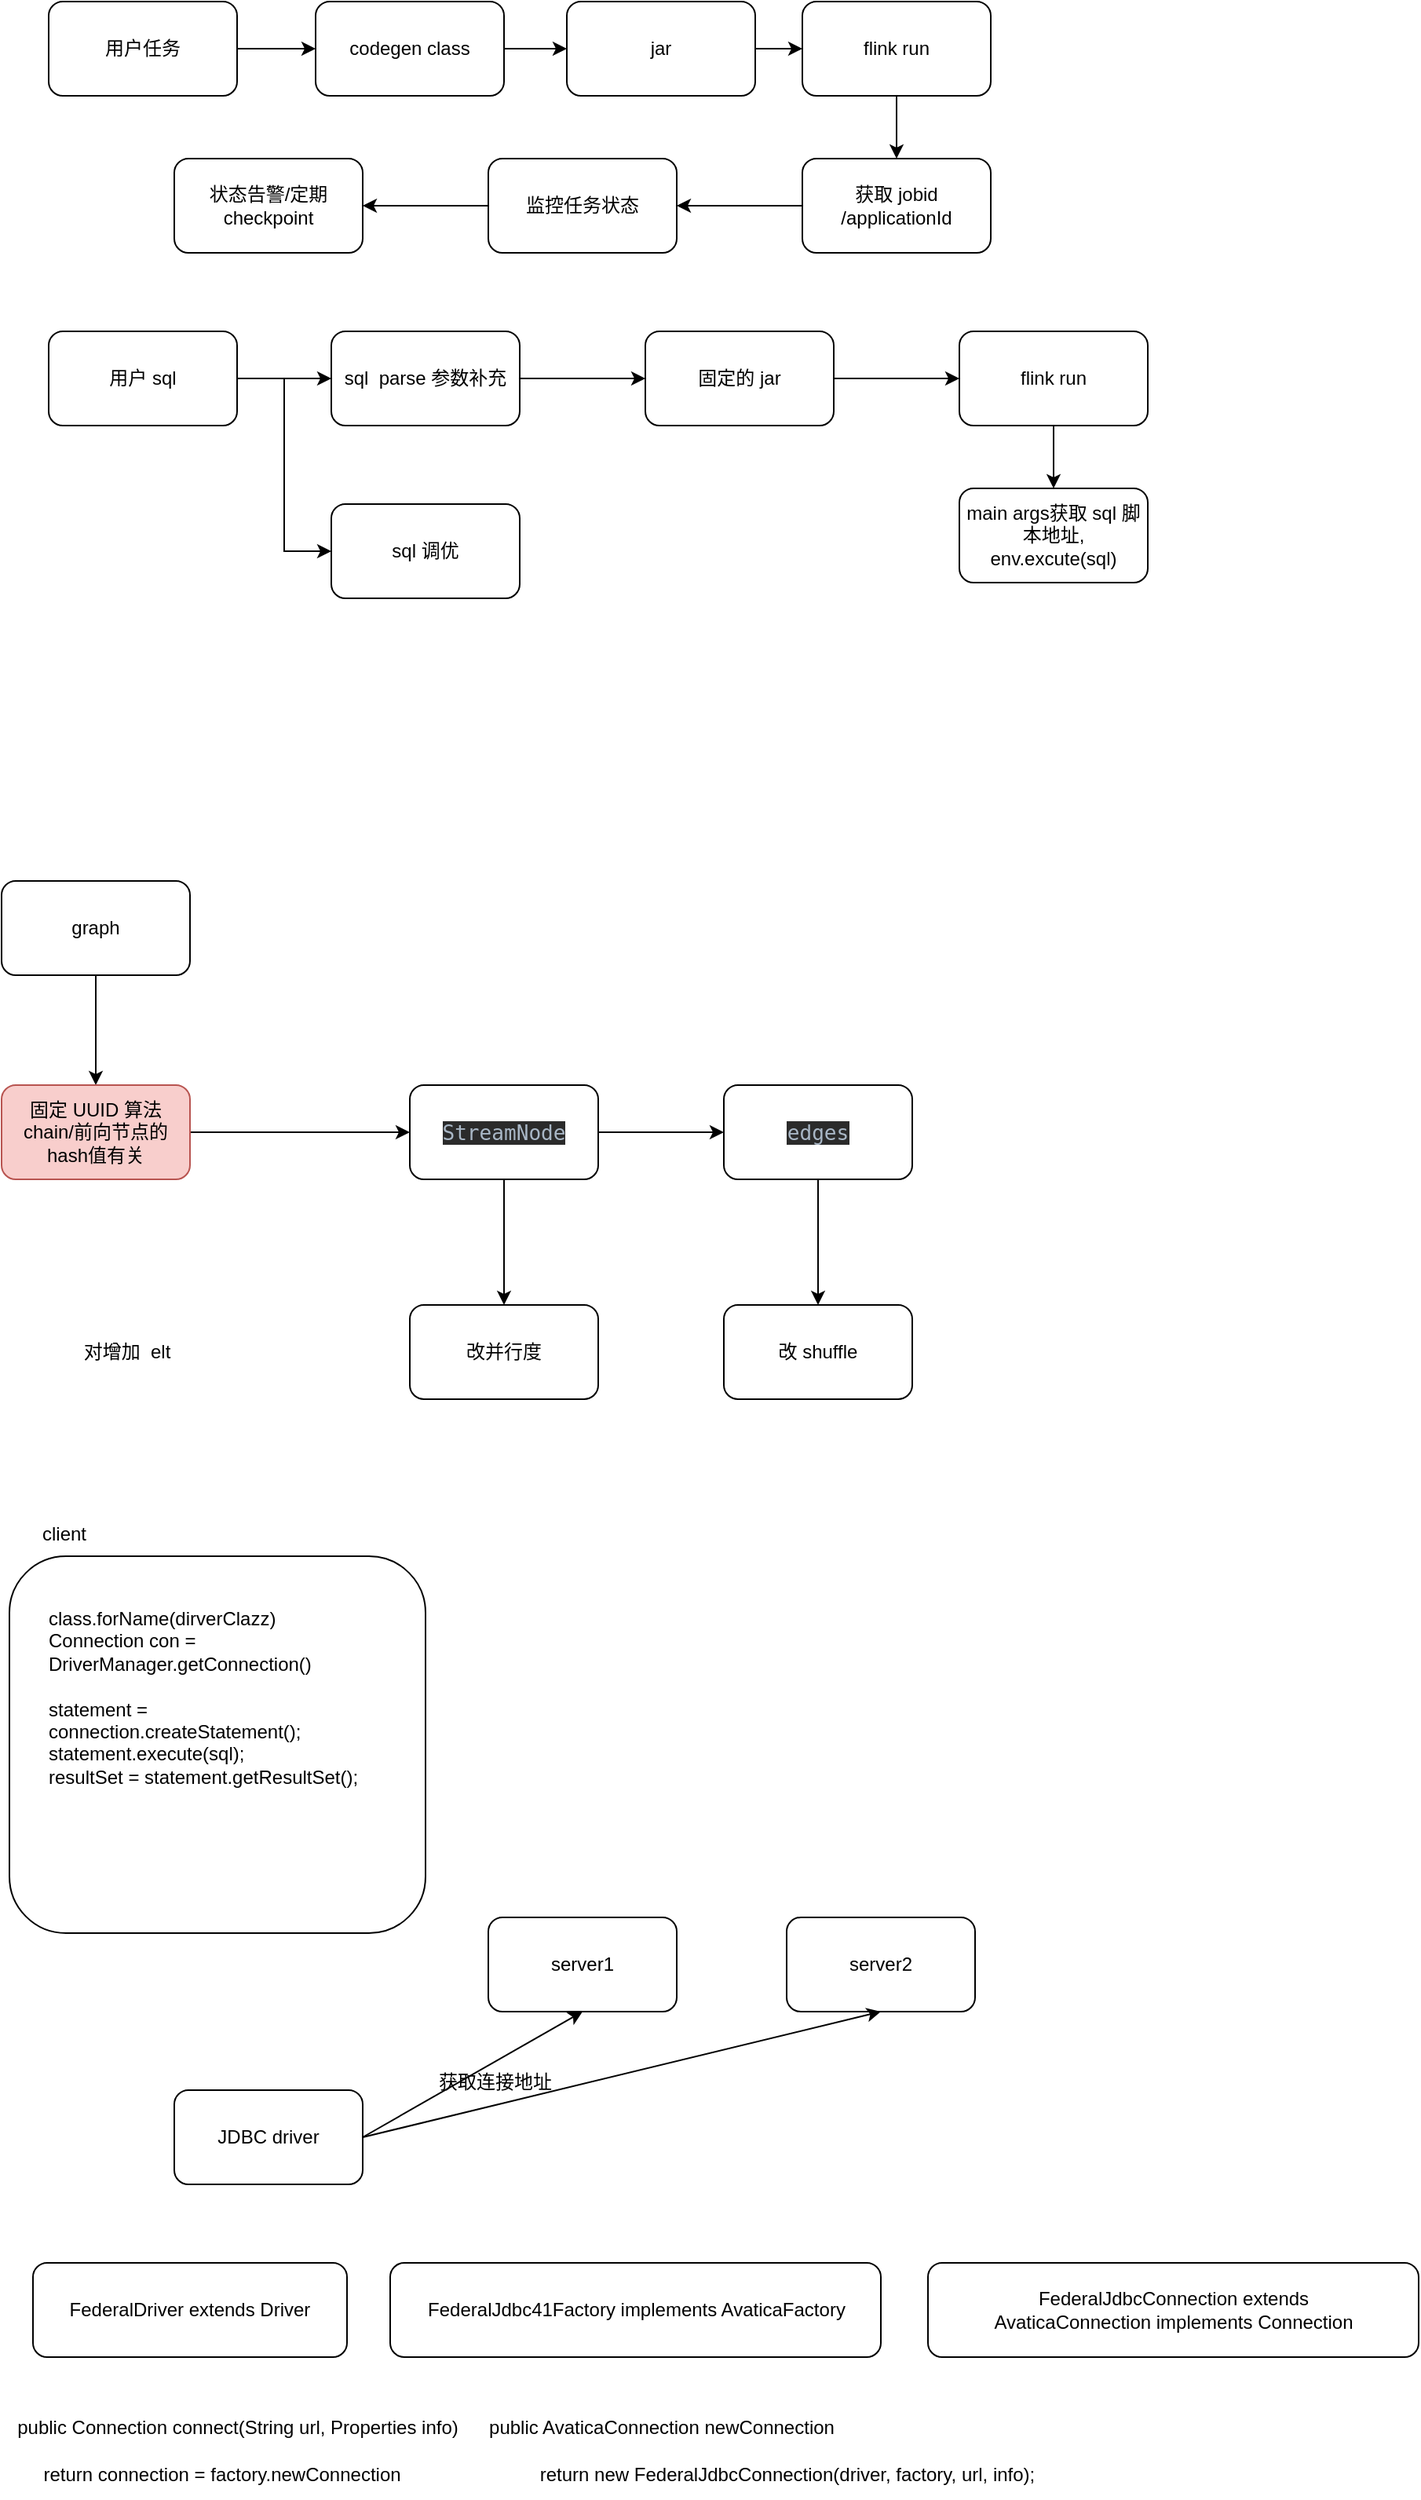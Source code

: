 <mxfile version="23.1.6" type="github">
  <diagram name="Page-1" id="8pTvr2u8eSxearsXrvaI">
    <mxGraphModel dx="1140" dy="728" grid="1" gridSize="10" guides="1" tooltips="1" connect="1" arrows="1" fold="1" page="1" pageScale="1" pageWidth="827" pageHeight="1169" math="0" shadow="0">
      <root>
        <mxCell id="0" />
        <mxCell id="1" parent="0" />
        <mxCell id="wo7xG17hLIhDxEqsaRnj-3" value="" style="edgeStyle=orthogonalEdgeStyle;rounded=0;orthogonalLoop=1;jettySize=auto;html=1;" edge="1" parent="1" source="wo7xG17hLIhDxEqsaRnj-1" target="wo7xG17hLIhDxEqsaRnj-2">
          <mxGeometry relative="1" as="geometry" />
        </mxCell>
        <mxCell id="wo7xG17hLIhDxEqsaRnj-1" value="用户任务" style="rounded=1;whiteSpace=wrap;html=1;" vertex="1" parent="1">
          <mxGeometry x="60" y="120" width="120" height="60" as="geometry" />
        </mxCell>
        <mxCell id="wo7xG17hLIhDxEqsaRnj-5" value="" style="edgeStyle=orthogonalEdgeStyle;rounded=0;orthogonalLoop=1;jettySize=auto;html=1;" edge="1" parent="1" source="wo7xG17hLIhDxEqsaRnj-2" target="wo7xG17hLIhDxEqsaRnj-4">
          <mxGeometry relative="1" as="geometry" />
        </mxCell>
        <mxCell id="wo7xG17hLIhDxEqsaRnj-2" value="codegen class" style="rounded=1;whiteSpace=wrap;html=1;" vertex="1" parent="1">
          <mxGeometry x="230" y="120" width="120" height="60" as="geometry" />
        </mxCell>
        <mxCell id="wo7xG17hLIhDxEqsaRnj-8" value="" style="edgeStyle=orthogonalEdgeStyle;rounded=0;orthogonalLoop=1;jettySize=auto;html=1;" edge="1" parent="1" source="wo7xG17hLIhDxEqsaRnj-4" target="wo7xG17hLIhDxEqsaRnj-7">
          <mxGeometry relative="1" as="geometry" />
        </mxCell>
        <mxCell id="wo7xG17hLIhDxEqsaRnj-4" value="jar" style="whiteSpace=wrap;html=1;rounded=1;" vertex="1" parent="1">
          <mxGeometry x="390" y="120" width="120" height="60" as="geometry" />
        </mxCell>
        <mxCell id="wo7xG17hLIhDxEqsaRnj-11" value="" style="edgeStyle=orthogonalEdgeStyle;rounded=0;orthogonalLoop=1;jettySize=auto;html=1;" edge="1" parent="1" source="wo7xG17hLIhDxEqsaRnj-7" target="wo7xG17hLIhDxEqsaRnj-10">
          <mxGeometry relative="1" as="geometry" />
        </mxCell>
        <mxCell id="wo7xG17hLIhDxEqsaRnj-7" value="flink run" style="whiteSpace=wrap;html=1;rounded=1;" vertex="1" parent="1">
          <mxGeometry x="540" y="120" width="120" height="60" as="geometry" />
        </mxCell>
        <mxCell id="wo7xG17hLIhDxEqsaRnj-14" value="" style="edgeStyle=orthogonalEdgeStyle;rounded=0;orthogonalLoop=1;jettySize=auto;html=1;" edge="1" parent="1" source="wo7xG17hLIhDxEqsaRnj-10" target="wo7xG17hLIhDxEqsaRnj-13">
          <mxGeometry relative="1" as="geometry" />
        </mxCell>
        <mxCell id="wo7xG17hLIhDxEqsaRnj-10" value="获取 jobid /applicationId" style="whiteSpace=wrap;html=1;rounded=1;" vertex="1" parent="1">
          <mxGeometry x="540" y="220" width="120" height="60" as="geometry" />
        </mxCell>
        <mxCell id="wo7xG17hLIhDxEqsaRnj-16" value="" style="edgeStyle=orthogonalEdgeStyle;rounded=0;orthogonalLoop=1;jettySize=auto;html=1;" edge="1" parent="1" source="wo7xG17hLIhDxEqsaRnj-13" target="wo7xG17hLIhDxEqsaRnj-15">
          <mxGeometry relative="1" as="geometry" />
        </mxCell>
        <mxCell id="wo7xG17hLIhDxEqsaRnj-13" value="监控任务状态" style="whiteSpace=wrap;html=1;rounded=1;" vertex="1" parent="1">
          <mxGeometry x="340" y="220" width="120" height="60" as="geometry" />
        </mxCell>
        <mxCell id="wo7xG17hLIhDxEqsaRnj-15" value="状态告警/定期 checkpoint" style="whiteSpace=wrap;html=1;rounded=1;" vertex="1" parent="1">
          <mxGeometry x="140" y="220" width="120" height="60" as="geometry" />
        </mxCell>
        <mxCell id="wo7xG17hLIhDxEqsaRnj-19" value="" style="edgeStyle=orthogonalEdgeStyle;rounded=0;orthogonalLoop=1;jettySize=auto;html=1;" edge="1" parent="1" source="wo7xG17hLIhDxEqsaRnj-17" target="wo7xG17hLIhDxEqsaRnj-18">
          <mxGeometry relative="1" as="geometry" />
        </mxCell>
        <mxCell id="wo7xG17hLIhDxEqsaRnj-28" style="edgeStyle=orthogonalEdgeStyle;rounded=0;orthogonalLoop=1;jettySize=auto;html=1;entryX=0;entryY=0.5;entryDx=0;entryDy=0;" edge="1" parent="1" source="wo7xG17hLIhDxEqsaRnj-17" target="wo7xG17hLIhDxEqsaRnj-26">
          <mxGeometry relative="1" as="geometry" />
        </mxCell>
        <mxCell id="wo7xG17hLIhDxEqsaRnj-17" value="用户 sql" style="rounded=1;whiteSpace=wrap;html=1;" vertex="1" parent="1">
          <mxGeometry x="60" y="330" width="120" height="60" as="geometry" />
        </mxCell>
        <mxCell id="wo7xG17hLIhDxEqsaRnj-21" value="" style="edgeStyle=orthogonalEdgeStyle;rounded=0;orthogonalLoop=1;jettySize=auto;html=1;" edge="1" parent="1" source="wo7xG17hLIhDxEqsaRnj-18" target="wo7xG17hLIhDxEqsaRnj-20">
          <mxGeometry relative="1" as="geometry" />
        </mxCell>
        <mxCell id="wo7xG17hLIhDxEqsaRnj-18" value="sql&amp;nbsp; parse 参数补充" style="whiteSpace=wrap;html=1;rounded=1;" vertex="1" parent="1">
          <mxGeometry x="240" y="330" width="120" height="60" as="geometry" />
        </mxCell>
        <mxCell id="wo7xG17hLIhDxEqsaRnj-23" value="" style="edgeStyle=orthogonalEdgeStyle;rounded=0;orthogonalLoop=1;jettySize=auto;html=1;" edge="1" parent="1" source="wo7xG17hLIhDxEqsaRnj-20" target="wo7xG17hLIhDxEqsaRnj-22">
          <mxGeometry relative="1" as="geometry" />
        </mxCell>
        <mxCell id="wo7xG17hLIhDxEqsaRnj-20" value="固定的 jar" style="whiteSpace=wrap;html=1;rounded=1;" vertex="1" parent="1">
          <mxGeometry x="440" y="330" width="120" height="60" as="geometry" />
        </mxCell>
        <mxCell id="wo7xG17hLIhDxEqsaRnj-25" value="" style="edgeStyle=orthogonalEdgeStyle;rounded=0;orthogonalLoop=1;jettySize=auto;html=1;" edge="1" parent="1" source="wo7xG17hLIhDxEqsaRnj-22" target="wo7xG17hLIhDxEqsaRnj-24">
          <mxGeometry relative="1" as="geometry" />
        </mxCell>
        <mxCell id="wo7xG17hLIhDxEqsaRnj-22" value="flink run" style="whiteSpace=wrap;html=1;rounded=1;" vertex="1" parent="1">
          <mxGeometry x="640" y="330" width="120" height="60" as="geometry" />
        </mxCell>
        <mxCell id="wo7xG17hLIhDxEqsaRnj-24" value="main args获取 sql 脚本地址, env.excute(sql)" style="whiteSpace=wrap;html=1;rounded=1;" vertex="1" parent="1">
          <mxGeometry x="640" y="430" width="120" height="60" as="geometry" />
        </mxCell>
        <mxCell id="wo7xG17hLIhDxEqsaRnj-26" value="sql 调优" style="rounded=1;whiteSpace=wrap;html=1;" vertex="1" parent="1">
          <mxGeometry x="240" y="440" width="120" height="60" as="geometry" />
        </mxCell>
        <mxCell id="wo7xG17hLIhDxEqsaRnj-41" value="" style="edgeStyle=orthogonalEdgeStyle;rounded=0;orthogonalLoop=1;jettySize=auto;html=1;" edge="1" parent="1" source="wo7xG17hLIhDxEqsaRnj-29" target="wo7xG17hLIhDxEqsaRnj-40">
          <mxGeometry relative="1" as="geometry" />
        </mxCell>
        <mxCell id="wo7xG17hLIhDxEqsaRnj-29" value="graph" style="rounded=1;whiteSpace=wrap;html=1;" vertex="1" parent="1">
          <mxGeometry x="30" y="680" width="120" height="60" as="geometry" />
        </mxCell>
        <mxCell id="wo7xG17hLIhDxEqsaRnj-34" value="" style="edgeStyle=orthogonalEdgeStyle;rounded=0;orthogonalLoop=1;jettySize=auto;html=1;" edge="1" parent="1" source="wo7xG17hLIhDxEqsaRnj-31" target="wo7xG17hLIhDxEqsaRnj-33">
          <mxGeometry relative="1" as="geometry" />
        </mxCell>
        <mxCell id="wo7xG17hLIhDxEqsaRnj-36" value="" style="edgeStyle=orthogonalEdgeStyle;rounded=0;orthogonalLoop=1;jettySize=auto;html=1;" edge="1" parent="1" source="wo7xG17hLIhDxEqsaRnj-31" target="wo7xG17hLIhDxEqsaRnj-35">
          <mxGeometry relative="1" as="geometry" />
        </mxCell>
        <mxCell id="wo7xG17hLIhDxEqsaRnj-31" value="&lt;div style=&quot;background-color:#2b2b2b;color:#a9b7c6&quot;&gt;&lt;pre style=&quot;font-family:&#39;JetBrains Mono&#39;,monospace;font-size:9.8pt;&quot;&gt;StreamNode&lt;/pre&gt;&lt;/div&gt;" style="whiteSpace=wrap;html=1;rounded=1;" vertex="1" parent="1">
          <mxGeometry x="290" y="810" width="120" height="60" as="geometry" />
        </mxCell>
        <mxCell id="wo7xG17hLIhDxEqsaRnj-38" value="" style="edgeStyle=orthogonalEdgeStyle;rounded=0;orthogonalLoop=1;jettySize=auto;html=1;" edge="1" parent="1" source="wo7xG17hLIhDxEqsaRnj-33" target="wo7xG17hLIhDxEqsaRnj-37">
          <mxGeometry relative="1" as="geometry" />
        </mxCell>
        <mxCell id="wo7xG17hLIhDxEqsaRnj-33" value="&lt;div style=&quot;background-color:#2b2b2b;color:#a9b7c6&quot;&gt;&lt;pre style=&quot;font-family:&#39;JetBrains Mono&#39;,monospace;font-size:9.8pt;&quot;&gt;edges&lt;/pre&gt;&lt;/div&gt;" style="whiteSpace=wrap;html=1;rounded=1;" vertex="1" parent="1">
          <mxGeometry x="490" y="810" width="120" height="60" as="geometry" />
        </mxCell>
        <mxCell id="wo7xG17hLIhDxEqsaRnj-35" value="改并行度" style="whiteSpace=wrap;html=1;rounded=1;" vertex="1" parent="1">
          <mxGeometry x="290" y="950" width="120" height="60" as="geometry" />
        </mxCell>
        <mxCell id="wo7xG17hLIhDxEqsaRnj-37" value="改 shuffle" style="whiteSpace=wrap;html=1;rounded=1;" vertex="1" parent="1">
          <mxGeometry x="490" y="950" width="120" height="60" as="geometry" />
        </mxCell>
        <mxCell id="wo7xG17hLIhDxEqsaRnj-42" style="edgeStyle=orthogonalEdgeStyle;rounded=0;orthogonalLoop=1;jettySize=auto;html=1;entryX=0;entryY=0.5;entryDx=0;entryDy=0;" edge="1" parent="1" source="wo7xG17hLIhDxEqsaRnj-40" target="wo7xG17hLIhDxEqsaRnj-31">
          <mxGeometry relative="1" as="geometry" />
        </mxCell>
        <mxCell id="wo7xG17hLIhDxEqsaRnj-40" value="固定 UUID 算法&lt;br&gt;chain/前向节点的hash值有关" style="whiteSpace=wrap;html=1;rounded=1;fillColor=#f8cecc;strokeColor=#b85450;" vertex="1" parent="1">
          <mxGeometry x="30" y="810" width="120" height="60" as="geometry" />
        </mxCell>
        <mxCell id="wo7xG17hLIhDxEqsaRnj-43" value="对增加&amp;nbsp; elt" style="text;html=1;align=center;verticalAlign=middle;whiteSpace=wrap;rounded=0;" vertex="1" parent="1">
          <mxGeometry x="80" y="965" width="60" height="30" as="geometry" />
        </mxCell>
        <mxCell id="wo7xG17hLIhDxEqsaRnj-45" value="" style="rounded=1;whiteSpace=wrap;html=1;" vertex="1" parent="1">
          <mxGeometry x="35" y="1110" width="265" height="240" as="geometry" />
        </mxCell>
        <mxCell id="wo7xG17hLIhDxEqsaRnj-46" value="client" style="text;html=1;align=center;verticalAlign=middle;whiteSpace=wrap;rounded=0;" vertex="1" parent="1">
          <mxGeometry x="40" y="1081" width="60" height="30" as="geometry" />
        </mxCell>
        <mxCell id="wo7xG17hLIhDxEqsaRnj-47" value="class.forName(dirverClazz)&lt;br&gt;Connection con = DriverManager.getConnection()&lt;br&gt;&lt;br&gt;&lt;div&gt;statement = connection.createStatement();&lt;/div&gt;&lt;div&gt;statement.execute(sql);&lt;/div&gt;&lt;div&gt;resultSet = statement.getResultSet();&lt;/div&gt;" style="text;html=1;align=left;verticalAlign=middle;whiteSpace=wrap;rounded=0;" vertex="1" parent="1">
          <mxGeometry x="57.5" y="1140" width="220" height="120" as="geometry" />
        </mxCell>
        <mxCell id="wo7xG17hLIhDxEqsaRnj-48" value="JDBC driver" style="rounded=1;whiteSpace=wrap;html=1;" vertex="1" parent="1">
          <mxGeometry x="140" y="1450" width="120" height="60" as="geometry" />
        </mxCell>
        <mxCell id="wo7xG17hLIhDxEqsaRnj-49" value="server1" style="rounded=1;whiteSpace=wrap;html=1;" vertex="1" parent="1">
          <mxGeometry x="340" y="1340" width="120" height="60" as="geometry" />
        </mxCell>
        <mxCell id="wo7xG17hLIhDxEqsaRnj-50" value="server2" style="rounded=1;whiteSpace=wrap;html=1;" vertex="1" parent="1">
          <mxGeometry x="530" y="1340" width="120" height="60" as="geometry" />
        </mxCell>
        <mxCell id="wo7xG17hLIhDxEqsaRnj-53" value="" style="endArrow=classic;html=1;rounded=0;exitX=1;exitY=0.5;exitDx=0;exitDy=0;entryX=0.5;entryY=1;entryDx=0;entryDy=0;" edge="1" parent="1" source="wo7xG17hLIhDxEqsaRnj-48" target="wo7xG17hLIhDxEqsaRnj-49">
          <mxGeometry width="50" height="50" relative="1" as="geometry">
            <mxPoint x="400" y="1240" as="sourcePoint" />
            <mxPoint x="450" y="1190" as="targetPoint" />
          </mxGeometry>
        </mxCell>
        <mxCell id="wo7xG17hLIhDxEqsaRnj-54" value="" style="endArrow=classic;html=1;rounded=0;entryX=0.5;entryY=1;entryDx=0;entryDy=0;" edge="1" parent="1" target="wo7xG17hLIhDxEqsaRnj-50">
          <mxGeometry width="50" height="50" relative="1" as="geometry">
            <mxPoint x="260" y="1480" as="sourcePoint" />
            <mxPoint x="410" y="1410" as="targetPoint" />
          </mxGeometry>
        </mxCell>
        <mxCell id="wo7xG17hLIhDxEqsaRnj-55" value="获取连接地址" style="text;html=1;align=center;verticalAlign=middle;resizable=0;points=[];autosize=1;strokeColor=none;fillColor=none;" vertex="1" parent="1">
          <mxGeometry x="294" y="1430" width="100" height="30" as="geometry" />
        </mxCell>
        <mxCell id="wo7xG17hLIhDxEqsaRnj-57" value="FederalDriver extends Driver" style="rounded=1;whiteSpace=wrap;html=1;" vertex="1" parent="1">
          <mxGeometry x="50" y="1560" width="200" height="60" as="geometry" />
        </mxCell>
        <mxCell id="wo7xG17hLIhDxEqsaRnj-58" value="FederalJdbc41Factory implements AvaticaFactory" style="rounded=1;whiteSpace=wrap;html=1;" vertex="1" parent="1">
          <mxGeometry x="277.5" y="1560" width="312.5" height="60" as="geometry" />
        </mxCell>
        <mxCell id="wo7xG17hLIhDxEqsaRnj-59" value="FederalJdbcConnection extends AvaticaConnection&amp;nbsp;implements Connection" style="rounded=1;whiteSpace=wrap;html=1;" vertex="1" parent="1">
          <mxGeometry x="620" y="1560" width="312.5" height="60" as="geometry" />
        </mxCell>
        <mxCell id="wo7xG17hLIhDxEqsaRnj-61" value="public Connection connect(String url, Properties info)" style="text;html=1;align=center;verticalAlign=middle;resizable=0;points=[];autosize=1;strokeColor=none;fillColor=none;" vertex="1" parent="1">
          <mxGeometry x="30" y="1650" width="300" height="30" as="geometry" />
        </mxCell>
        <mxCell id="wo7xG17hLIhDxEqsaRnj-62" value="return connection = factory.newConnection" style="text;html=1;align=center;verticalAlign=middle;resizable=0;points=[];autosize=1;strokeColor=none;fillColor=none;" vertex="1" parent="1">
          <mxGeometry x="45" y="1680" width="250" height="30" as="geometry" />
        </mxCell>
        <mxCell id="wo7xG17hLIhDxEqsaRnj-63" value="public AvaticaConnection newConnection" style="text;html=1;align=center;verticalAlign=middle;resizable=0;points=[];autosize=1;strokeColor=none;fillColor=none;" vertex="1" parent="1">
          <mxGeometry x="330" y="1650" width="240" height="30" as="geometry" />
        </mxCell>
        <mxCell id="wo7xG17hLIhDxEqsaRnj-64" value="return new FederalJdbcConnection(driver, factory, url, info);" style="text;html=1;align=center;verticalAlign=middle;resizable=0;points=[];autosize=1;strokeColor=none;fillColor=none;" vertex="1" parent="1">
          <mxGeometry x="360" y="1680" width="340" height="30" as="geometry" />
        </mxCell>
      </root>
    </mxGraphModel>
  </diagram>
</mxfile>
